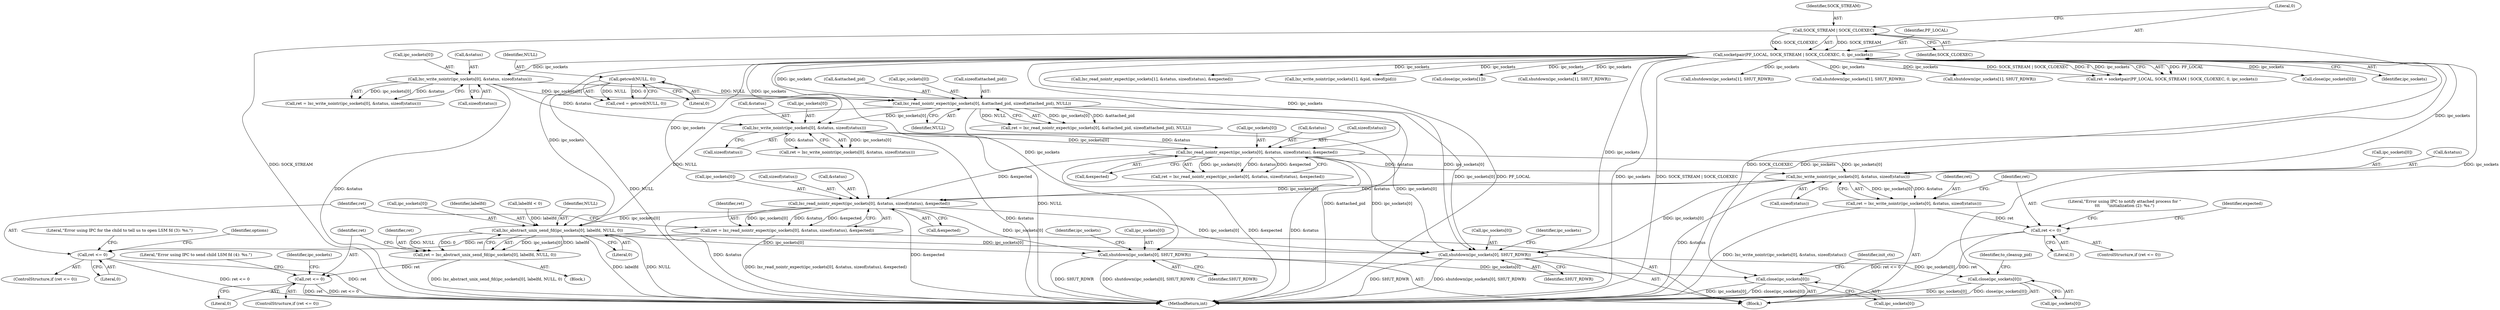 digraph "0_lxc_81f466d05f2a89cb4f122ef7f593ff3f279b165c_1@API" {
"1000494" [label="(Call,lxc_write_nointr(ipc_sockets[0], &status, sizeof(status)))"];
"1000285" [label="(Call,socketpair(PF_LOCAL, SOCK_STREAM | SOCK_CLOEXEC, 0, ipc_sockets))"];
"1000287" [label="(Call,SOCK_STREAM | SOCK_CLOEXEC)"];
"1000467" [label="(Call,lxc_read_nointr_expect(ipc_sockets[0], &status, sizeof(status), &expected))"];
"1000446" [label="(Call,lxc_write_nointr(ipc_sockets[0], &status, sizeof(status)))"];
"1000395" [label="(Call,lxc_read_nointr_expect(ipc_sockets[0], &attached_pid, sizeof(attached_pid), NULL))"];
"1000377" [label="(Call,lxc_write_nointr(ipc_sockets[0], &status, sizeof(status)))"];
"1000248" [label="(Call,getcwd(NULL, 0))"];
"1000492" [label="(Call,ret = lxc_write_nointr(ipc_sockets[0], &status, sizeof(status)))"];
"1000503" [label="(Call,ret <= 0)"];
"1000517" [label="(Call,lxc_read_nointr_expect(ipc_sockets[0], &status, sizeof(status), &expected))"];
"1000515" [label="(Call,ret = lxc_read_nointr_expect(ipc_sockets[0], &status, sizeof(status), &expected))"];
"1000528" [label="(Call,ret <= 0)"];
"1000579" [label="(Call,lxc_abstract_unix_send_fd(ipc_sockets[0], labelfd, NULL, 0))"];
"1000577" [label="(Call,ret = lxc_abstract_unix_send_fd(ipc_sockets[0], labelfd, NULL, 0))"];
"1000587" [label="(Call,ret <= 0)"];
"1000596" [label="(Call,shutdown(ipc_sockets[0], SHUT_RDWR))"];
"1000601" [label="(Call,close(ipc_sockets[0]))"];
"1000620" [label="(Call,shutdown(ipc_sockets[0], SHUT_RDWR))"];
"1000625" [label="(Call,close(ipc_sockets[0]))"];
"1000467" [label="(Call,lxc_read_nointr_expect(ipc_sockets[0], &status, sizeof(status), &expected))"];
"1000653" [label="(Call,lxc_read_nointr_expect(ipc_sockets[1], &status, sizeof(status), &expected))"];
"1000580" [label="(Call,ipc_sockets[0])"];
"1000583" [label="(Identifier,labelfd)"];
"1000383" [label="(Call,sizeof(status))"];
"1000505" [label="(Literal,0)"];
"1000378" [label="(Call,ipc_sockets[0])"];
"1000399" [label="(Call,&attached_pid)"];
"1000620" [label="(Call,shutdown(ipc_sockets[0], SHUT_RDWR))"];
"1000630" [label="(Identifier,to_cleanup_pid)"];
"1000287" [label="(Call,SOCK_STREAM | SOCK_CLOEXEC)"];
"1000626" [label="(Call,ipc_sockets[0])"];
"1000606" [label="(Identifier,init_ctx)"];
"1000579" [label="(Call,lxc_abstract_unix_send_fd(ipc_sockets[0], labelfd, NULL, 0))"];
"1000765" [label="(Call,lxc_write_nointr(ipc_sockets[1], &pid, sizeof(pid)))"];
"1000335" [label="(Call,close(ipc_sockets[1]))"];
"1000621" [label="(Call,ipc_sockets[0])"];
"1000523" [label="(Call,sizeof(status))"];
"1000393" [label="(Call,ret = lxc_read_nointr_expect(ipc_sockets[0], &attached_pid, sizeof(attached_pid), NULL))"];
"1000288" [label="(Identifier,SOCK_STREAM)"];
"1000395" [label="(Call,lxc_read_nointr_expect(ipc_sockets[0], &attached_pid, sizeof(attached_pid), NULL))"];
"1000517" [label="(Call,lxc_read_nointr_expect(ipc_sockets[0], &status, sizeof(status), &expected))"];
"1000670" [label="(Call,shutdown(ipc_sockets[1], SHUT_RDWR))"];
"1000285" [label="(Call,socketpair(PF_LOCAL, SOCK_STREAM | SOCK_CLOEXEC, 0, ipc_sockets))"];
"1000502" [label="(ControlStructure,if (ret <= 0))"];
"1000325" [label="(Block,)"];
"1000504" [label="(Identifier,ret)"];
"1000468" [label="(Call,ipc_sockets[0])"];
"1000465" [label="(Call,ret = lxc_read_nointr_expect(ipc_sockets[0], &status, sizeof(status), &expected))"];
"1000250" [label="(Literal,0)"];
"1000525" [label="(Call,&expected)"];
"1000500" [label="(Call,sizeof(status))"];
"1000403" [label="(Identifier,NULL)"];
"1000495" [label="(Call,ipc_sockets[0])"];
"1000381" [label="(Call,&status)"];
"1000588" [label="(Identifier,ret)"];
"1000396" [label="(Call,ipc_sockets[0])"];
"1000248" [label="(Call,getcwd(NULL, 0))"];
"1000452" [label="(Call,sizeof(status))"];
"1000450" [label="(Call,&status)"];
"1000601" [label="(Call,close(ipc_sockets[0]))"];
"1000541" [label="(Identifier,options)"];
"1000600" [label="(Identifier,SHUT_RDWR)"];
"1000529" [label="(Identifier,ret)"];
"1000627" [label="(Identifier,ipc_sockets)"];
"1000475" [label="(Call,&expected)"];
"1000377" [label="(Call,lxc_write_nointr(ipc_sockets[0], &status, sizeof(status)))"];
"1000573" [label="(Call,labelfd < 0)"];
"1000596" [label="(Call,shutdown(ipc_sockets[0], SHUT_RDWR))"];
"1000589" [label="(Literal,0)"];
"1000446" [label="(Call,lxc_write_nointr(ipc_sockets[0], &status, sizeof(status)))"];
"1000444" [label="(Call,ret = lxc_write_nointr(ipc_sockets[0], &status, sizeof(status)))"];
"1000521" [label="(Call,&status)"];
"1000527" [label="(ControlStructure,if (ret <= 0))"];
"1000577" [label="(Call,ret = lxc_abstract_unix_send_fd(ipc_sockets[0], labelfd, NULL, 0))"];
"1000508" [label="(Literal,\"Error using IPC to notify attached process for \"\n\t\t\t      \"initialization (2): %s.\")"];
"1000791" [label="(MethodReturn,int)"];
"1000246" [label="(Call,cwd = getcwd(NULL, 0))"];
"1000513" [label="(Identifier,expected)"];
"1000290" [label="(Literal,0)"];
"1000705" [label="(Call,shutdown(ipc_sockets[1], SHUT_RDWR))"];
"1000503" [label="(Call,ret <= 0)"];
"1000598" [label="(Identifier,ipc_sockets)"];
"1000586" [label="(ControlStructure,if (ret <= 0))"];
"1000471" [label="(Call,&status)"];
"1000603" [label="(Identifier,ipc_sockets)"];
"1000585" [label="(Literal,0)"];
"1000755" [label="(Call,shutdown(ipc_sockets[1], SHUT_RDWR))"];
"1000592" [label="(Literal,\"Error using IPC to send child LSM fd (4): %s.\")"];
"1000249" [label="(Identifier,NULL)"];
"1000493" [label="(Identifier,ret)"];
"1000401" [label="(Call,sizeof(attached_pid))"];
"1000289" [label="(Identifier,SOCK_CLOEXEC)"];
"1000781" [label="(Call,shutdown(ipc_sockets[1], SHUT_RDWR))"];
"1000528" [label="(Call,ret <= 0)"];
"1000492" [label="(Call,ret = lxc_write_nointr(ipc_sockets[0], &status, sizeof(status)))"];
"1000283" [label="(Call,ret = socketpair(PF_LOCAL, SOCK_STREAM | SOCK_CLOEXEC, 0, ipc_sockets))"];
"1000602" [label="(Call,ipc_sockets[0])"];
"1000375" [label="(Call,ret = lxc_write_nointr(ipc_sockets[0], &status, sizeof(status)))"];
"1000584" [label="(Identifier,NULL)"];
"1000447" [label="(Call,ipc_sockets[0])"];
"1000640" [label="(Call,close(ipc_sockets[0]))"];
"1000578" [label="(Identifier,ret)"];
"1000533" [label="(Literal,\"Error using IPC for the child to tell us to open LSM fd (3): %s.\")"];
"1000625" [label="(Call,close(ipc_sockets[0]))"];
"1000498" [label="(Call,&status)"];
"1000530" [label="(Literal,0)"];
"1000473" [label="(Call,sizeof(status))"];
"1000516" [label="(Identifier,ret)"];
"1000518" [label="(Call,ipc_sockets[0])"];
"1000553" [label="(Block,)"];
"1000597" [label="(Call,ipc_sockets[0])"];
"1000286" [label="(Identifier,PF_LOCAL)"];
"1000291" [label="(Identifier,ipc_sockets)"];
"1000515" [label="(Call,ret = lxc_read_nointr_expect(ipc_sockets[0], &status, sizeof(status), &expected))"];
"1000624" [label="(Identifier,SHUT_RDWR)"];
"1000494" [label="(Call,lxc_write_nointr(ipc_sockets[0], &status, sizeof(status)))"];
"1000587" [label="(Call,ret <= 0)"];
"1000494" -> "1000492"  [label="AST: "];
"1000494" -> "1000500"  [label="CFG: "];
"1000495" -> "1000494"  [label="AST: "];
"1000498" -> "1000494"  [label="AST: "];
"1000500" -> "1000494"  [label="AST: "];
"1000492" -> "1000494"  [label="CFG: "];
"1000494" -> "1000791"  [label="DDG: &status"];
"1000494" -> "1000492"  [label="DDG: ipc_sockets[0]"];
"1000494" -> "1000492"  [label="DDG: &status"];
"1000285" -> "1000494"  [label="DDG: ipc_sockets"];
"1000467" -> "1000494"  [label="DDG: ipc_sockets[0]"];
"1000467" -> "1000494"  [label="DDG: &status"];
"1000494" -> "1000517"  [label="DDG: ipc_sockets[0]"];
"1000494" -> "1000517"  [label="DDG: &status"];
"1000494" -> "1000620"  [label="DDG: ipc_sockets[0]"];
"1000285" -> "1000283"  [label="AST: "];
"1000285" -> "1000291"  [label="CFG: "];
"1000286" -> "1000285"  [label="AST: "];
"1000287" -> "1000285"  [label="AST: "];
"1000290" -> "1000285"  [label="AST: "];
"1000291" -> "1000285"  [label="AST: "];
"1000283" -> "1000285"  [label="CFG: "];
"1000285" -> "1000791"  [label="DDG: PF_LOCAL"];
"1000285" -> "1000791"  [label="DDG: ipc_sockets"];
"1000285" -> "1000791"  [label="DDG: SOCK_STREAM | SOCK_CLOEXEC"];
"1000285" -> "1000283"  [label="DDG: PF_LOCAL"];
"1000285" -> "1000283"  [label="DDG: SOCK_STREAM | SOCK_CLOEXEC"];
"1000285" -> "1000283"  [label="DDG: 0"];
"1000285" -> "1000283"  [label="DDG: ipc_sockets"];
"1000287" -> "1000285"  [label="DDG: SOCK_STREAM"];
"1000287" -> "1000285"  [label="DDG: SOCK_CLOEXEC"];
"1000285" -> "1000335"  [label="DDG: ipc_sockets"];
"1000285" -> "1000377"  [label="DDG: ipc_sockets"];
"1000285" -> "1000395"  [label="DDG: ipc_sockets"];
"1000285" -> "1000446"  [label="DDG: ipc_sockets"];
"1000285" -> "1000467"  [label="DDG: ipc_sockets"];
"1000285" -> "1000517"  [label="DDG: ipc_sockets"];
"1000285" -> "1000579"  [label="DDG: ipc_sockets"];
"1000285" -> "1000596"  [label="DDG: ipc_sockets"];
"1000285" -> "1000601"  [label="DDG: ipc_sockets"];
"1000285" -> "1000620"  [label="DDG: ipc_sockets"];
"1000285" -> "1000625"  [label="DDG: ipc_sockets"];
"1000285" -> "1000640"  [label="DDG: ipc_sockets"];
"1000285" -> "1000653"  [label="DDG: ipc_sockets"];
"1000285" -> "1000670"  [label="DDG: ipc_sockets"];
"1000285" -> "1000705"  [label="DDG: ipc_sockets"];
"1000285" -> "1000755"  [label="DDG: ipc_sockets"];
"1000285" -> "1000765"  [label="DDG: ipc_sockets"];
"1000285" -> "1000781"  [label="DDG: ipc_sockets"];
"1000287" -> "1000289"  [label="CFG: "];
"1000288" -> "1000287"  [label="AST: "];
"1000289" -> "1000287"  [label="AST: "];
"1000290" -> "1000287"  [label="CFG: "];
"1000287" -> "1000791"  [label="DDG: SOCK_CLOEXEC"];
"1000287" -> "1000791"  [label="DDG: SOCK_STREAM"];
"1000467" -> "1000465"  [label="AST: "];
"1000467" -> "1000475"  [label="CFG: "];
"1000468" -> "1000467"  [label="AST: "];
"1000471" -> "1000467"  [label="AST: "];
"1000473" -> "1000467"  [label="AST: "];
"1000475" -> "1000467"  [label="AST: "];
"1000465" -> "1000467"  [label="CFG: "];
"1000467" -> "1000791"  [label="DDG: &expected"];
"1000467" -> "1000791"  [label="DDG: &status"];
"1000467" -> "1000465"  [label="DDG: ipc_sockets[0]"];
"1000467" -> "1000465"  [label="DDG: &status"];
"1000467" -> "1000465"  [label="DDG: &expected"];
"1000446" -> "1000467"  [label="DDG: ipc_sockets[0]"];
"1000446" -> "1000467"  [label="DDG: &status"];
"1000467" -> "1000517"  [label="DDG: &expected"];
"1000467" -> "1000620"  [label="DDG: ipc_sockets[0]"];
"1000446" -> "1000444"  [label="AST: "];
"1000446" -> "1000452"  [label="CFG: "];
"1000447" -> "1000446"  [label="AST: "];
"1000450" -> "1000446"  [label="AST: "];
"1000452" -> "1000446"  [label="AST: "];
"1000444" -> "1000446"  [label="CFG: "];
"1000446" -> "1000791"  [label="DDG: &status"];
"1000446" -> "1000444"  [label="DDG: ipc_sockets[0]"];
"1000446" -> "1000444"  [label="DDG: &status"];
"1000395" -> "1000446"  [label="DDG: ipc_sockets[0]"];
"1000377" -> "1000446"  [label="DDG: &status"];
"1000446" -> "1000620"  [label="DDG: ipc_sockets[0]"];
"1000395" -> "1000393"  [label="AST: "];
"1000395" -> "1000403"  [label="CFG: "];
"1000396" -> "1000395"  [label="AST: "];
"1000399" -> "1000395"  [label="AST: "];
"1000401" -> "1000395"  [label="AST: "];
"1000403" -> "1000395"  [label="AST: "];
"1000393" -> "1000395"  [label="CFG: "];
"1000395" -> "1000791"  [label="DDG: NULL"];
"1000395" -> "1000791"  [label="DDG: &attached_pid"];
"1000395" -> "1000393"  [label="DDG: ipc_sockets[0]"];
"1000395" -> "1000393"  [label="DDG: &attached_pid"];
"1000395" -> "1000393"  [label="DDG: NULL"];
"1000377" -> "1000395"  [label="DDG: ipc_sockets[0]"];
"1000248" -> "1000395"  [label="DDG: NULL"];
"1000395" -> "1000579"  [label="DDG: NULL"];
"1000395" -> "1000620"  [label="DDG: ipc_sockets[0]"];
"1000377" -> "1000375"  [label="AST: "];
"1000377" -> "1000383"  [label="CFG: "];
"1000378" -> "1000377"  [label="AST: "];
"1000381" -> "1000377"  [label="AST: "];
"1000383" -> "1000377"  [label="AST: "];
"1000375" -> "1000377"  [label="CFG: "];
"1000377" -> "1000791"  [label="DDG: &status"];
"1000377" -> "1000375"  [label="DDG: ipc_sockets[0]"];
"1000377" -> "1000375"  [label="DDG: &status"];
"1000377" -> "1000620"  [label="DDG: ipc_sockets[0]"];
"1000248" -> "1000246"  [label="AST: "];
"1000248" -> "1000250"  [label="CFG: "];
"1000249" -> "1000248"  [label="AST: "];
"1000250" -> "1000248"  [label="AST: "];
"1000246" -> "1000248"  [label="CFG: "];
"1000248" -> "1000791"  [label="DDG: NULL"];
"1000248" -> "1000246"  [label="DDG: NULL"];
"1000248" -> "1000246"  [label="DDG: 0"];
"1000492" -> "1000325"  [label="AST: "];
"1000493" -> "1000492"  [label="AST: "];
"1000504" -> "1000492"  [label="CFG: "];
"1000492" -> "1000791"  [label="DDG: lxc_write_nointr(ipc_sockets[0], &status, sizeof(status))"];
"1000492" -> "1000503"  [label="DDG: ret"];
"1000503" -> "1000502"  [label="AST: "];
"1000503" -> "1000505"  [label="CFG: "];
"1000504" -> "1000503"  [label="AST: "];
"1000505" -> "1000503"  [label="AST: "];
"1000508" -> "1000503"  [label="CFG: "];
"1000513" -> "1000503"  [label="CFG: "];
"1000503" -> "1000791"  [label="DDG: ret <= 0"];
"1000503" -> "1000791"  [label="DDG: ret"];
"1000517" -> "1000515"  [label="AST: "];
"1000517" -> "1000525"  [label="CFG: "];
"1000518" -> "1000517"  [label="AST: "];
"1000521" -> "1000517"  [label="AST: "];
"1000523" -> "1000517"  [label="AST: "];
"1000525" -> "1000517"  [label="AST: "];
"1000515" -> "1000517"  [label="CFG: "];
"1000517" -> "1000791"  [label="DDG: &expected"];
"1000517" -> "1000791"  [label="DDG: &status"];
"1000517" -> "1000515"  [label="DDG: ipc_sockets[0]"];
"1000517" -> "1000515"  [label="DDG: &status"];
"1000517" -> "1000515"  [label="DDG: &expected"];
"1000517" -> "1000579"  [label="DDG: ipc_sockets[0]"];
"1000517" -> "1000596"  [label="DDG: ipc_sockets[0]"];
"1000517" -> "1000620"  [label="DDG: ipc_sockets[0]"];
"1000515" -> "1000325"  [label="AST: "];
"1000516" -> "1000515"  [label="AST: "];
"1000529" -> "1000515"  [label="CFG: "];
"1000515" -> "1000791"  [label="DDG: lxc_read_nointr_expect(ipc_sockets[0], &status, sizeof(status), &expected)"];
"1000515" -> "1000528"  [label="DDG: ret"];
"1000528" -> "1000527"  [label="AST: "];
"1000528" -> "1000530"  [label="CFG: "];
"1000529" -> "1000528"  [label="AST: "];
"1000530" -> "1000528"  [label="AST: "];
"1000533" -> "1000528"  [label="CFG: "];
"1000541" -> "1000528"  [label="CFG: "];
"1000528" -> "1000791"  [label="DDG: ret <= 0"];
"1000528" -> "1000791"  [label="DDG: ret"];
"1000579" -> "1000577"  [label="AST: "];
"1000579" -> "1000585"  [label="CFG: "];
"1000580" -> "1000579"  [label="AST: "];
"1000583" -> "1000579"  [label="AST: "];
"1000584" -> "1000579"  [label="AST: "];
"1000585" -> "1000579"  [label="AST: "];
"1000577" -> "1000579"  [label="CFG: "];
"1000579" -> "1000791"  [label="DDG: labelfd"];
"1000579" -> "1000791"  [label="DDG: NULL"];
"1000579" -> "1000577"  [label="DDG: ipc_sockets[0]"];
"1000579" -> "1000577"  [label="DDG: labelfd"];
"1000579" -> "1000577"  [label="DDG: NULL"];
"1000579" -> "1000577"  [label="DDG: 0"];
"1000573" -> "1000579"  [label="DDG: labelfd"];
"1000579" -> "1000596"  [label="DDG: ipc_sockets[0]"];
"1000579" -> "1000620"  [label="DDG: ipc_sockets[0]"];
"1000577" -> "1000553"  [label="AST: "];
"1000578" -> "1000577"  [label="AST: "];
"1000588" -> "1000577"  [label="CFG: "];
"1000577" -> "1000791"  [label="DDG: lxc_abstract_unix_send_fd(ipc_sockets[0], labelfd, NULL, 0)"];
"1000577" -> "1000587"  [label="DDG: ret"];
"1000587" -> "1000586"  [label="AST: "];
"1000587" -> "1000589"  [label="CFG: "];
"1000588" -> "1000587"  [label="AST: "];
"1000589" -> "1000587"  [label="AST: "];
"1000592" -> "1000587"  [label="CFG: "];
"1000598" -> "1000587"  [label="CFG: "];
"1000587" -> "1000791"  [label="DDG: ret"];
"1000587" -> "1000791"  [label="DDG: ret <= 0"];
"1000596" -> "1000325"  [label="AST: "];
"1000596" -> "1000600"  [label="CFG: "];
"1000597" -> "1000596"  [label="AST: "];
"1000600" -> "1000596"  [label="AST: "];
"1000603" -> "1000596"  [label="CFG: "];
"1000596" -> "1000791"  [label="DDG: SHUT_RDWR"];
"1000596" -> "1000791"  [label="DDG: shutdown(ipc_sockets[0], SHUT_RDWR)"];
"1000596" -> "1000601"  [label="DDG: ipc_sockets[0]"];
"1000601" -> "1000325"  [label="AST: "];
"1000601" -> "1000602"  [label="CFG: "];
"1000602" -> "1000601"  [label="AST: "];
"1000606" -> "1000601"  [label="CFG: "];
"1000601" -> "1000791"  [label="DDG: ipc_sockets[0]"];
"1000601" -> "1000791"  [label="DDG: close(ipc_sockets[0])"];
"1000620" -> "1000325"  [label="AST: "];
"1000620" -> "1000624"  [label="CFG: "];
"1000621" -> "1000620"  [label="AST: "];
"1000624" -> "1000620"  [label="AST: "];
"1000627" -> "1000620"  [label="CFG: "];
"1000620" -> "1000791"  [label="DDG: SHUT_RDWR"];
"1000620" -> "1000791"  [label="DDG: shutdown(ipc_sockets[0], SHUT_RDWR)"];
"1000620" -> "1000625"  [label="DDG: ipc_sockets[0]"];
"1000625" -> "1000325"  [label="AST: "];
"1000625" -> "1000626"  [label="CFG: "];
"1000626" -> "1000625"  [label="AST: "];
"1000630" -> "1000625"  [label="CFG: "];
"1000625" -> "1000791"  [label="DDG: ipc_sockets[0]"];
"1000625" -> "1000791"  [label="DDG: close(ipc_sockets[0])"];
}
